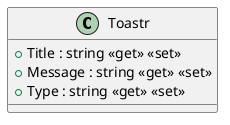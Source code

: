 @startuml
class Toastr {
    + Title : string <<get>> <<set>>
    + Message : string <<get>> <<set>>
    + Type : string <<get>> <<set>>
}
@enduml
